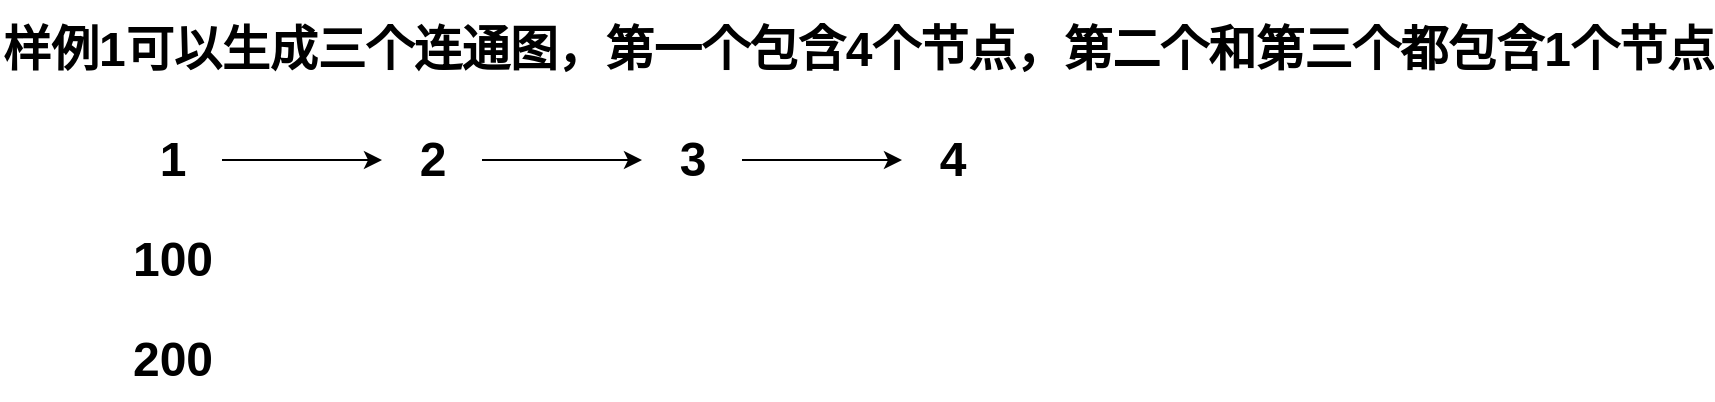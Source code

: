 <mxfile version="20.7.3" type="github">
  <diagram id="nl0Q3Yhk7iCU5J6AGeel" name="第 1 页">
    <mxGraphModel dx="2074" dy="1124" grid="1" gridSize="10" guides="1" tooltips="1" connect="1" arrows="1" fold="1" page="1" pageScale="1" pageWidth="827" pageHeight="1169" math="0" shadow="0">
      <root>
        <mxCell id="0" />
        <mxCell id="1" parent="0" />
        <mxCell id="9LtaZEyPswom-MRXVNyf-3" value="" style="edgeStyle=orthogonalEdgeStyle;rounded=0;orthogonalLoop=1;jettySize=auto;html=1;" edge="1" parent="1" source="9LtaZEyPswom-MRXVNyf-1" target="9LtaZEyPswom-MRXVNyf-2">
          <mxGeometry relative="1" as="geometry" />
        </mxCell>
        <mxCell id="9LtaZEyPswom-MRXVNyf-1" value="1" style="text;strokeColor=none;fillColor=none;html=1;fontSize=24;fontStyle=1;verticalAlign=middle;align=center;" vertex="1" parent="1">
          <mxGeometry x="100" y="320" width="50" height="40" as="geometry" />
        </mxCell>
        <mxCell id="9LtaZEyPswom-MRXVNyf-5" value="" style="edgeStyle=orthogonalEdgeStyle;rounded=0;orthogonalLoop=1;jettySize=auto;html=1;" edge="1" parent="1" source="9LtaZEyPswom-MRXVNyf-2" target="9LtaZEyPswom-MRXVNyf-4">
          <mxGeometry relative="1" as="geometry" />
        </mxCell>
        <mxCell id="9LtaZEyPswom-MRXVNyf-2" value="2" style="text;strokeColor=none;fillColor=none;html=1;fontSize=24;fontStyle=1;verticalAlign=middle;align=center;" vertex="1" parent="1">
          <mxGeometry x="230" y="320" width="50" height="40" as="geometry" />
        </mxCell>
        <mxCell id="9LtaZEyPswom-MRXVNyf-7" value="" style="edgeStyle=orthogonalEdgeStyle;rounded=0;orthogonalLoop=1;jettySize=auto;html=1;" edge="1" parent="1" source="9LtaZEyPswom-MRXVNyf-4" target="9LtaZEyPswom-MRXVNyf-6">
          <mxGeometry relative="1" as="geometry" />
        </mxCell>
        <mxCell id="9LtaZEyPswom-MRXVNyf-4" value="3" style="text;strokeColor=none;fillColor=none;html=1;fontSize=24;fontStyle=1;verticalAlign=middle;align=center;" vertex="1" parent="1">
          <mxGeometry x="360" y="320" width="50" height="40" as="geometry" />
        </mxCell>
        <mxCell id="9LtaZEyPswom-MRXVNyf-6" value="4" style="text;strokeColor=none;fillColor=none;html=1;fontSize=24;fontStyle=1;verticalAlign=middle;align=center;" vertex="1" parent="1">
          <mxGeometry x="490" y="320" width="50" height="40" as="geometry" />
        </mxCell>
        <mxCell id="9LtaZEyPswom-MRXVNyf-9" value="100" style="text;strokeColor=none;fillColor=none;html=1;fontSize=24;fontStyle=1;verticalAlign=middle;align=center;" vertex="1" parent="1">
          <mxGeometry x="100" y="370" width="50" height="40" as="geometry" />
        </mxCell>
        <mxCell id="9LtaZEyPswom-MRXVNyf-10" value="200" style="text;strokeColor=none;fillColor=none;html=1;fontSize=24;fontStyle=1;verticalAlign=middle;align=center;" vertex="1" parent="1">
          <mxGeometry x="100" y="420" width="50" height="40" as="geometry" />
        </mxCell>
        <mxCell id="9LtaZEyPswom-MRXVNyf-11" value="样例1可以生成三个连通图，第一个包含4个节点，第二个和第三个都包含1个节点" style="text;strokeColor=none;fillColor=none;html=1;fontSize=24;fontStyle=1;verticalAlign=middle;align=center;" vertex="1" parent="1">
          <mxGeometry x="210" y="260" width="515" height="50" as="geometry" />
        </mxCell>
      </root>
    </mxGraphModel>
  </diagram>
</mxfile>
